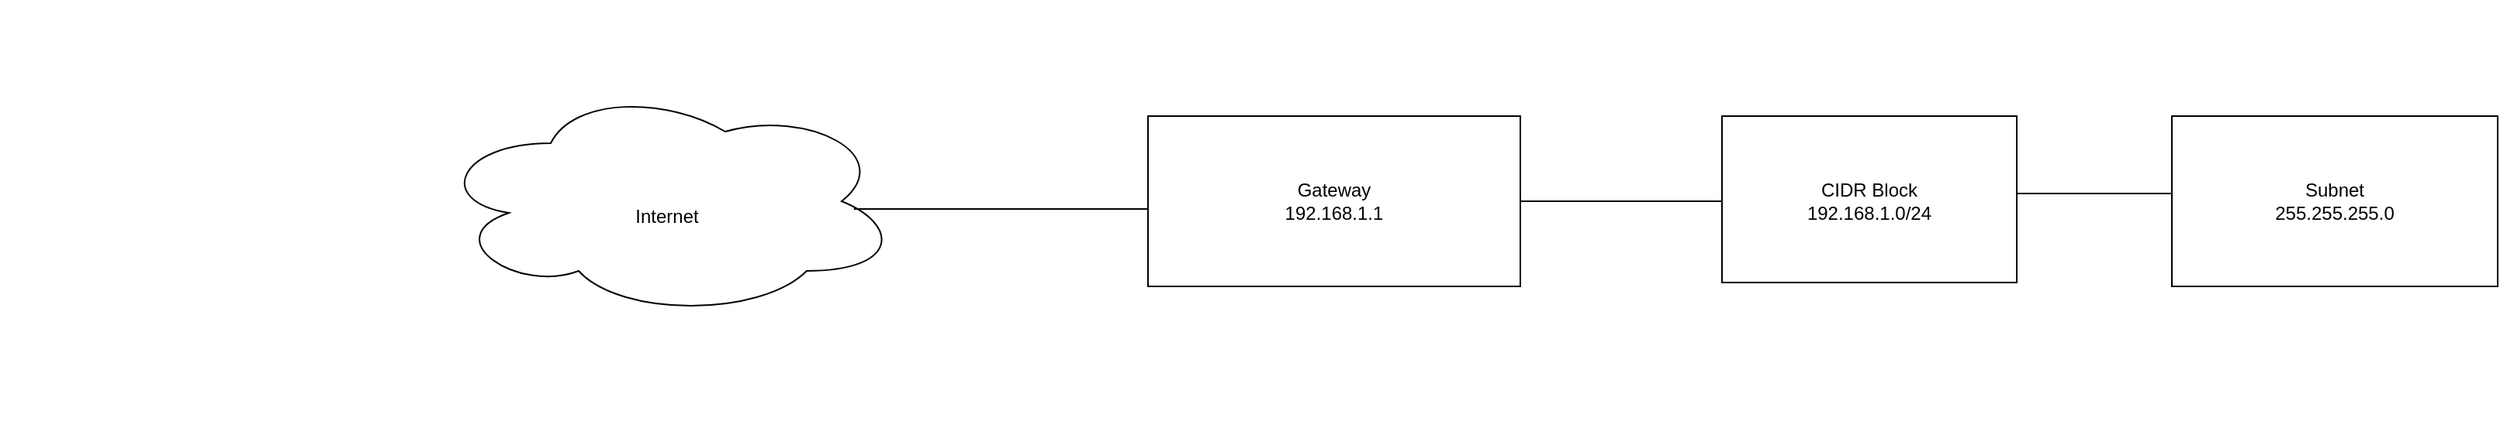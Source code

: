 <mxfile version="24.0.7" type="device">
  <diagram name="Page-1" id="bfe91b75-5d2c-26a0-9c1d-138518896778">
    <mxGraphModel dx="3802" dy="795" grid="1" gridSize="10" guides="1" tooltips="1" connect="1" arrows="1" fold="1" page="1" pageScale="1" pageWidth="1100" pageHeight="850" background="none" math="0" shadow="0">
      <root>
        <mxCell id="0" />
        <mxCell id="1" parent="0" />
        <mxCell id="2TYn0S3XpkMkLbt7AnBh-1" value="" style="ellipse;shape=cloud;whiteSpace=wrap;html=1;" vertex="1" parent="1">
          <mxGeometry x="-920" y="340" width="300" height="150" as="geometry" />
        </mxCell>
        <mxCell id="2TYn0S3XpkMkLbt7AnBh-4" value="Internet" style="text;strokeColor=none;align=center;fillColor=none;html=1;verticalAlign=middle;whiteSpace=wrap;rounded=0;" vertex="1" parent="1">
          <mxGeometry x="-1200" y="285" width="860" height="280" as="geometry" />
        </mxCell>
        <mxCell id="2TYn0S3XpkMkLbt7AnBh-5" value="" style="endArrow=none;html=1;rounded=0;exitX=0.64;exitY=0.482;exitDx=0;exitDy=0;exitPerimeter=0;" edge="1" parent="1" source="2TYn0S3XpkMkLbt7AnBh-4">
          <mxGeometry width="50" height="50" relative="1" as="geometry">
            <mxPoint x="-230" y="420" as="sourcePoint" />
            <mxPoint x="-460" y="420" as="targetPoint" />
          </mxGeometry>
        </mxCell>
        <mxCell id="2TYn0S3XpkMkLbt7AnBh-6" value="&lt;div&gt;Gateway&lt;/div&gt;&lt;div&gt;192.168.1.1&lt;br&gt;&lt;/div&gt;" style="rounded=0;whiteSpace=wrap;html=1;" vertex="1" parent="1">
          <mxGeometry x="-460" y="360" width="240" height="110" as="geometry" />
        </mxCell>
        <mxCell id="2TYn0S3XpkMkLbt7AnBh-8" value="" style="endArrow=none;html=1;rounded=0;exitX=1;exitY=0.5;exitDx=0;exitDy=0;" edge="1" parent="1" source="2TYn0S3XpkMkLbt7AnBh-6">
          <mxGeometry width="50" height="50" relative="1" as="geometry">
            <mxPoint x="-200" y="420" as="sourcePoint" />
            <mxPoint x="-80" y="415" as="targetPoint" />
          </mxGeometry>
        </mxCell>
        <mxCell id="2TYn0S3XpkMkLbt7AnBh-10" value="" style="rounded=0;whiteSpace=wrap;html=1;" vertex="1" parent="1">
          <mxGeometry x="-90" y="360" width="190" height="107.5" as="geometry" />
        </mxCell>
        <mxCell id="2TYn0S3XpkMkLbt7AnBh-12" value="&lt;div&gt;CIDR Block&lt;/div&gt;&lt;div&gt;192.168.1.0/24&lt;br&gt;&lt;/div&gt;" style="text;strokeColor=none;align=center;fillColor=none;html=1;verticalAlign=middle;whiteSpace=wrap;rounded=0;" vertex="1" parent="1">
          <mxGeometry x="-90" y="360" width="190" height="110" as="geometry" />
        </mxCell>
        <mxCell id="2TYn0S3XpkMkLbt7AnBh-14" value="" style="endArrow=none;html=1;rounded=0;" edge="1" parent="1">
          <mxGeometry width="50" height="50" relative="1" as="geometry">
            <mxPoint x="100" y="410" as="sourcePoint" />
            <mxPoint x="220" y="410" as="targetPoint" />
            <Array as="points">
              <mxPoint x="170" y="410" />
            </Array>
          </mxGeometry>
        </mxCell>
        <mxCell id="2TYn0S3XpkMkLbt7AnBh-15" value="" style="rounded=0;whiteSpace=wrap;html=1;" vertex="1" parent="1">
          <mxGeometry x="200" y="360" width="210" height="110" as="geometry" />
        </mxCell>
        <mxCell id="2TYn0S3XpkMkLbt7AnBh-17" value="&lt;div&gt;Subnet&lt;/div&gt;&lt;div&gt;255.255.255.0&lt;br&gt;&lt;/div&gt;" style="text;strokeColor=none;align=center;fillColor=none;html=1;verticalAlign=middle;whiteSpace=wrap;rounded=0;" vertex="1" parent="1">
          <mxGeometry x="200" y="360" width="210" height="110" as="geometry" />
        </mxCell>
      </root>
    </mxGraphModel>
  </diagram>
</mxfile>
